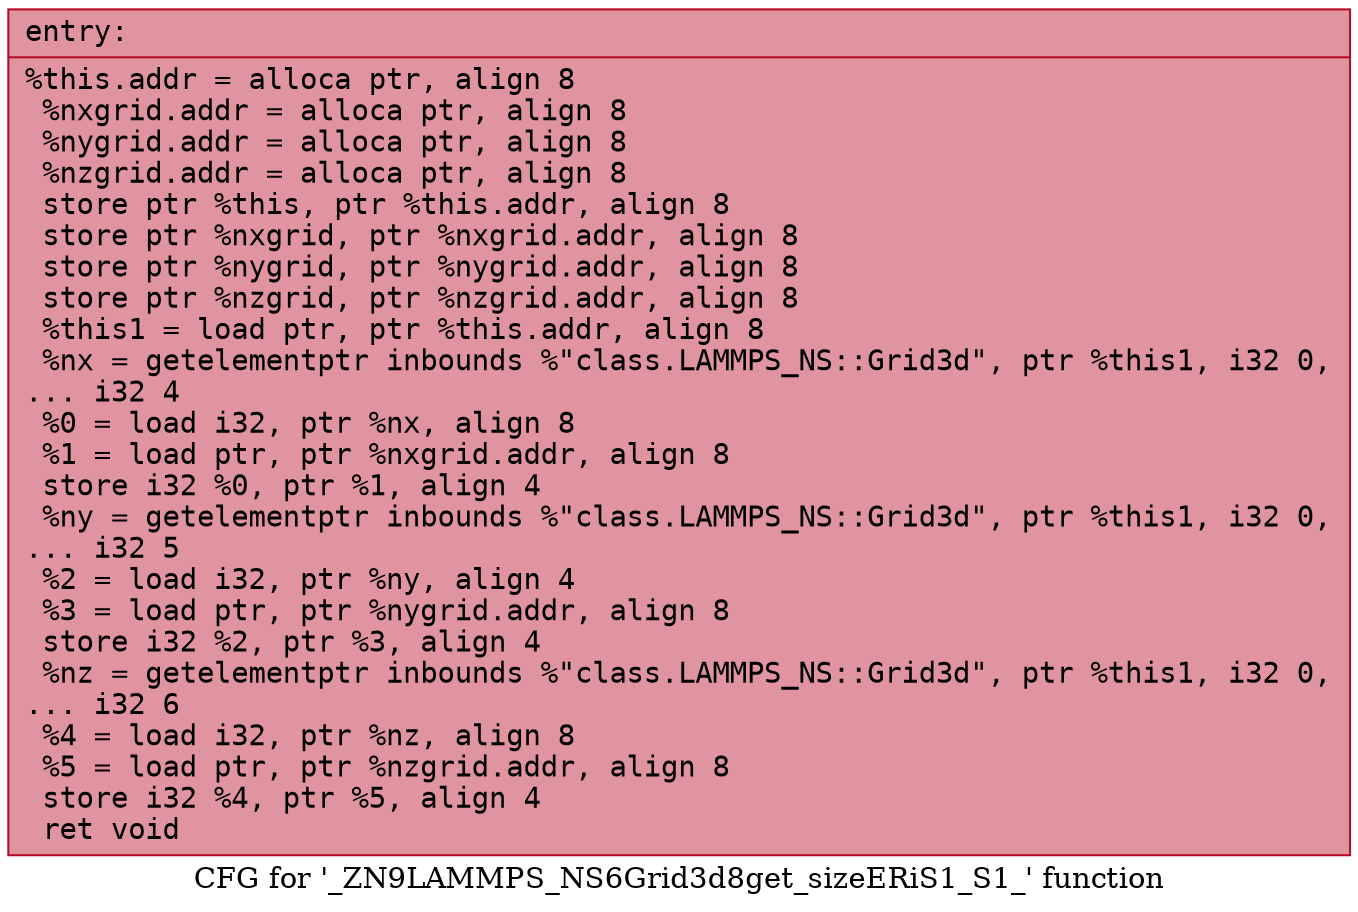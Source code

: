 digraph "CFG for '_ZN9LAMMPS_NS6Grid3d8get_sizeERiS1_S1_' function" {
	label="CFG for '_ZN9LAMMPS_NS6Grid3d8get_sizeERiS1_S1_' function";

	Node0x55fcd5f8e3a0 [shape=record,color="#b70d28ff", style=filled, fillcolor="#b70d2870" fontname="Courier",label="{entry:\l|  %this.addr = alloca ptr, align 8\l  %nxgrid.addr = alloca ptr, align 8\l  %nygrid.addr = alloca ptr, align 8\l  %nzgrid.addr = alloca ptr, align 8\l  store ptr %this, ptr %this.addr, align 8\l  store ptr %nxgrid, ptr %nxgrid.addr, align 8\l  store ptr %nygrid, ptr %nygrid.addr, align 8\l  store ptr %nzgrid, ptr %nzgrid.addr, align 8\l  %this1 = load ptr, ptr %this.addr, align 8\l  %nx = getelementptr inbounds %\"class.LAMMPS_NS::Grid3d\", ptr %this1, i32 0,\l... i32 4\l  %0 = load i32, ptr %nx, align 8\l  %1 = load ptr, ptr %nxgrid.addr, align 8\l  store i32 %0, ptr %1, align 4\l  %ny = getelementptr inbounds %\"class.LAMMPS_NS::Grid3d\", ptr %this1, i32 0,\l... i32 5\l  %2 = load i32, ptr %ny, align 4\l  %3 = load ptr, ptr %nygrid.addr, align 8\l  store i32 %2, ptr %3, align 4\l  %nz = getelementptr inbounds %\"class.LAMMPS_NS::Grid3d\", ptr %this1, i32 0,\l... i32 6\l  %4 = load i32, ptr %nz, align 8\l  %5 = load ptr, ptr %nzgrid.addr, align 8\l  store i32 %4, ptr %5, align 4\l  ret void\l}"];
}
